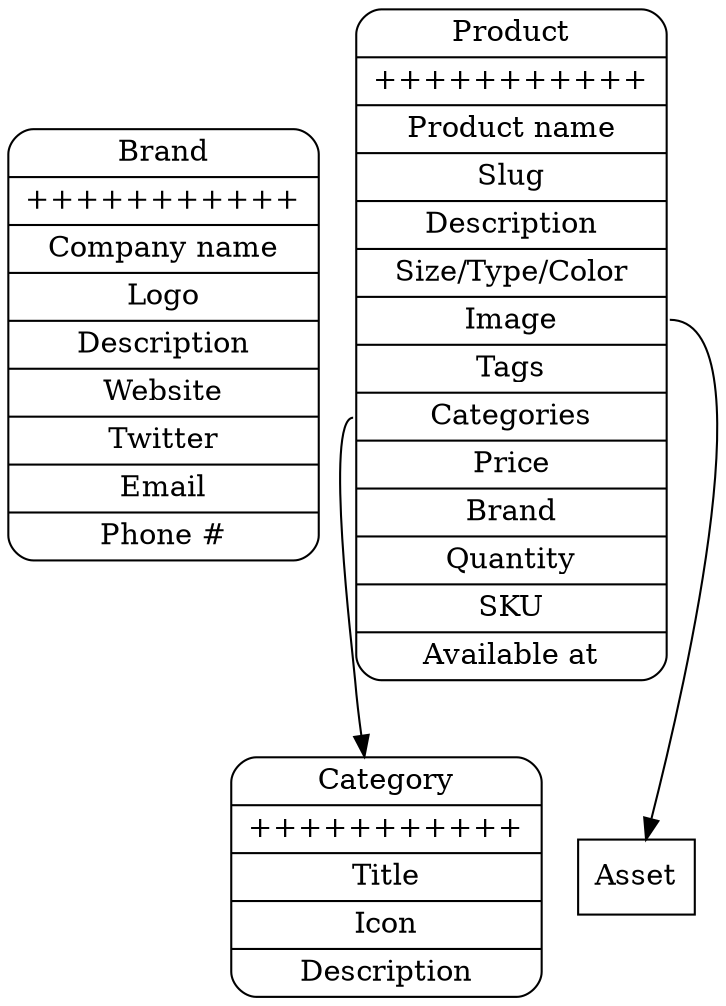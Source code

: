 
digraph obj {
  node[shape=record];

  Brand [label="{Brand | +++++++++++ | <companyName> Company name|<logo> Logo|<companyDescription> Description|<website> Website|<twitter> Twitter|<email> Email|<phone> Phone #}" shape=Mrecord];
  Category [label="{Category | +++++++++++ | <title> Title|<icon> Icon|<categoryDescription> Description}" shape=Mrecord];
  Product [label="{Product | +++++++++++ | <productName> Product name|<slug> Slug|<productDescription> Description|<sizetypecolor> Size/Type/Color|<image> Image|<tags> Tags|<categories> Categories|<price> Price|<brand> Brand|<quantity> Quantity|<sku> SKU|<website> Available at}" shape=Mrecord];
  Asset

  Product:image -> Asset [dir="forward"];
  Product:categories -> Category [dir="forward"];
}


